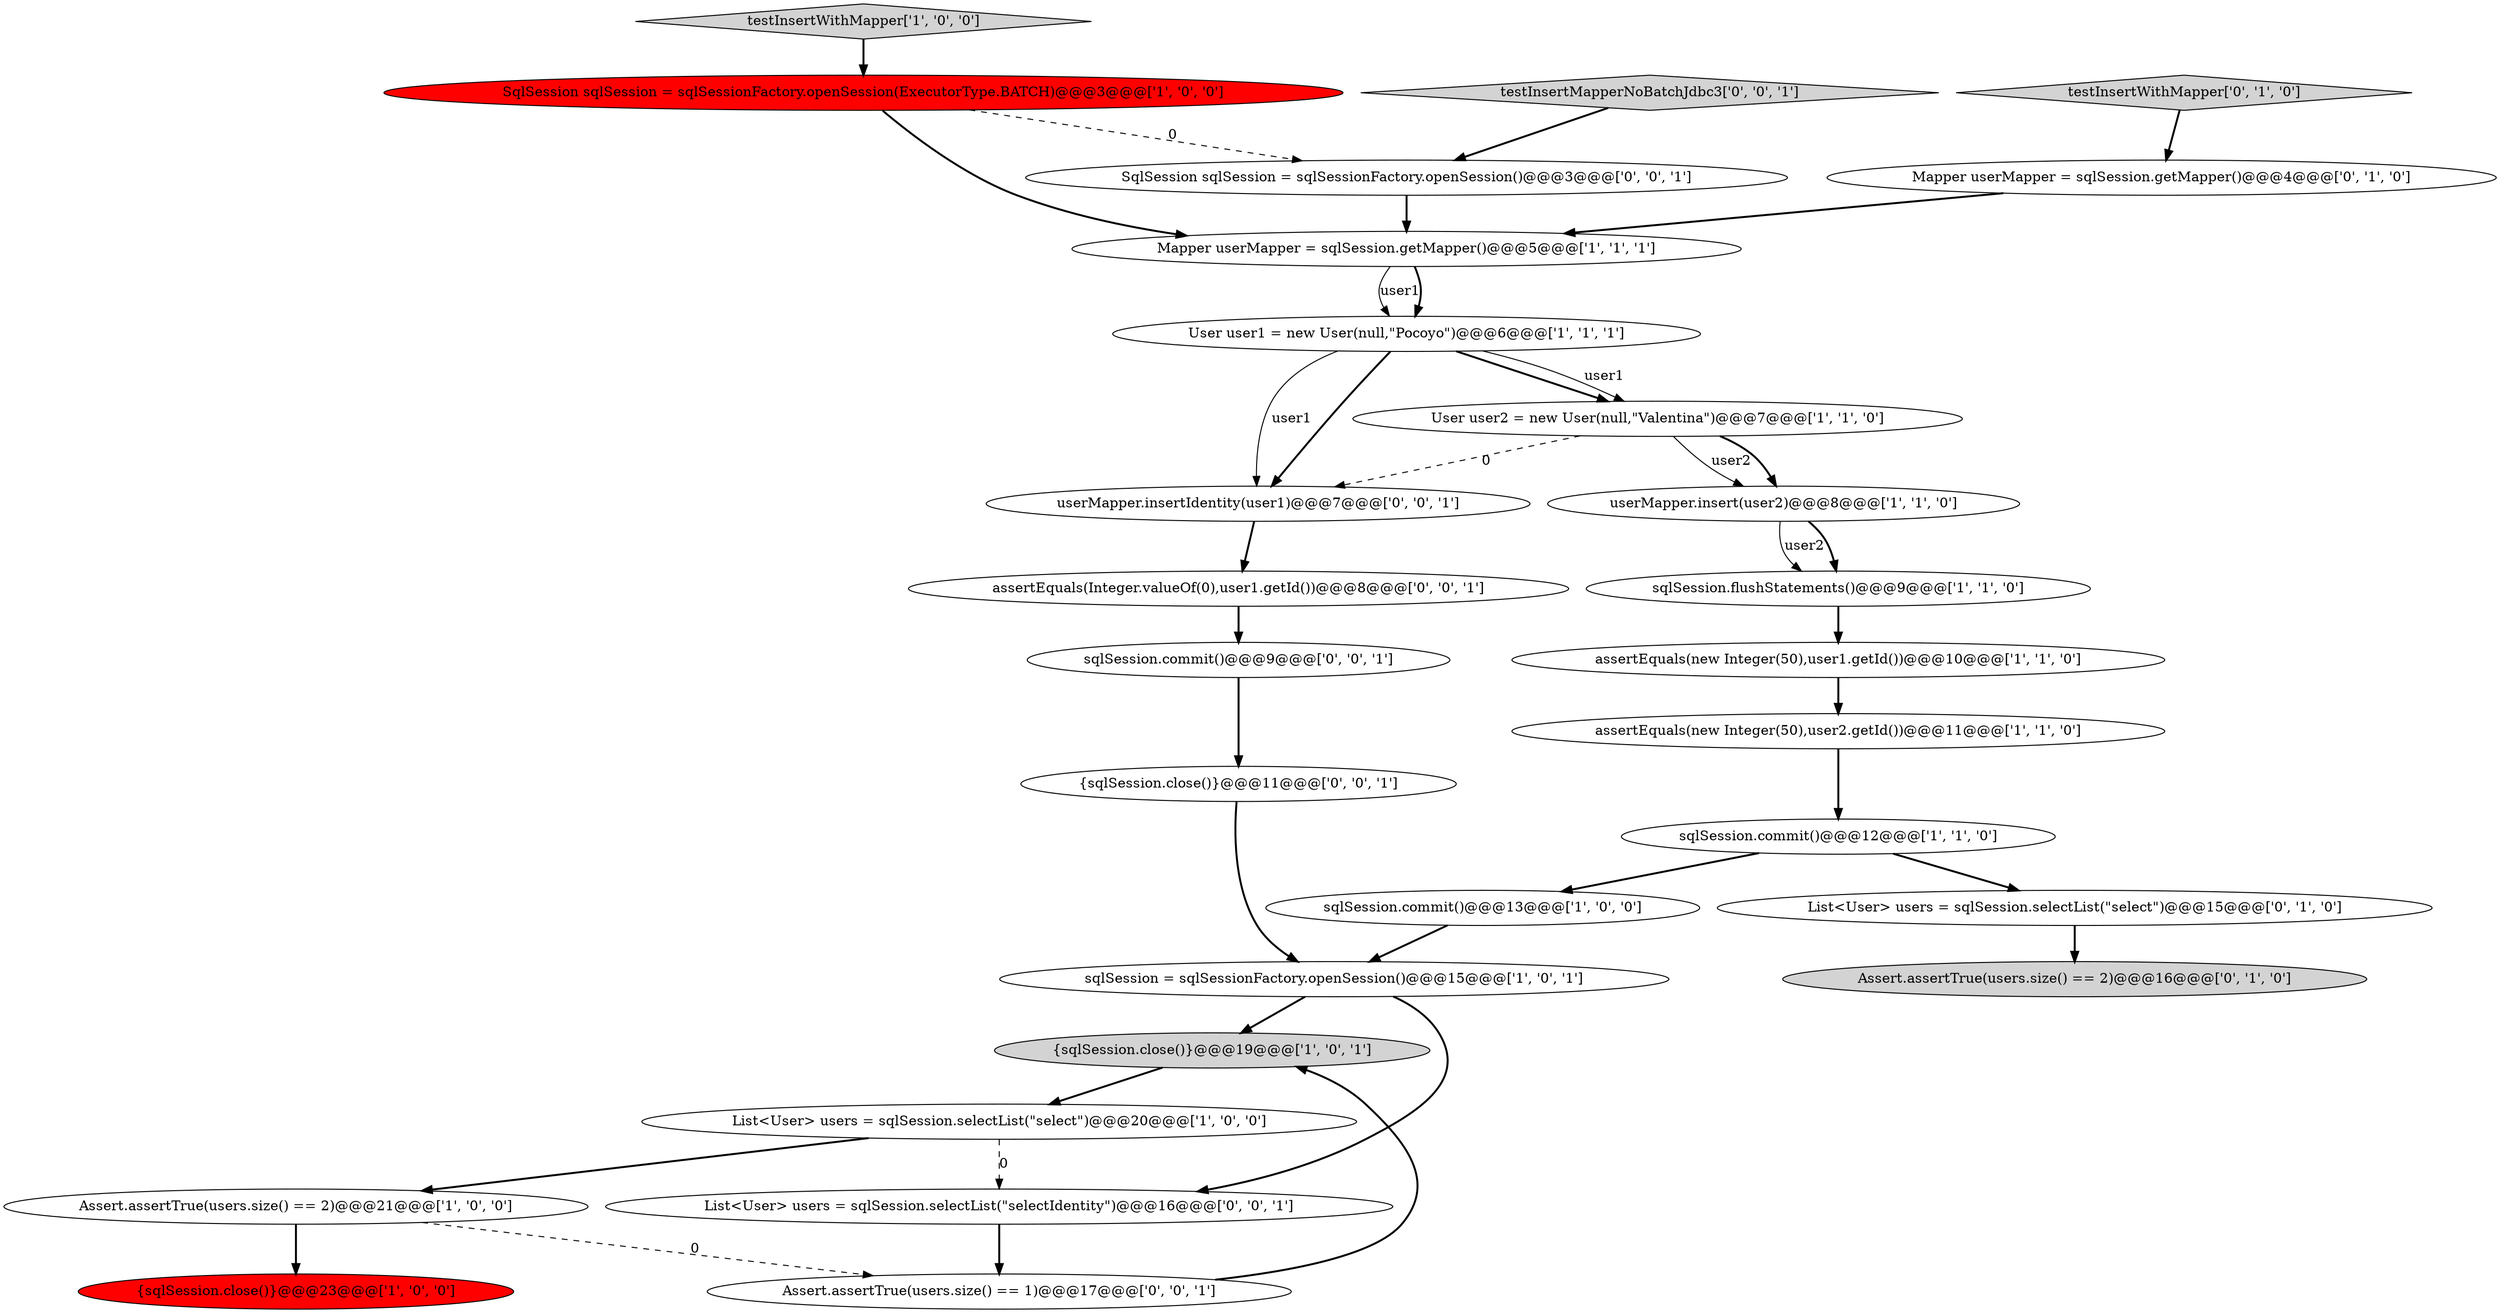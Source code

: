 digraph {
18 [style = filled, label = "Mapper userMapper = sqlSession.getMapper()@@@4@@@['0', '1', '0']", fillcolor = white, shape = ellipse image = "AAA0AAABBB2BBB"];
26 [style = filled, label = "SqlSession sqlSession = sqlSessionFactory.openSession()@@@3@@@['0', '0', '1']", fillcolor = white, shape = ellipse image = "AAA0AAABBB3BBB"];
13 [style = filled, label = "SqlSession sqlSession = sqlSessionFactory.openSession(ExecutorType.BATCH)@@@3@@@['1', '0', '0']", fillcolor = red, shape = ellipse image = "AAA1AAABBB1BBB"];
5 [style = filled, label = "userMapper.insert(user2)@@@8@@@['1', '1', '0']", fillcolor = white, shape = ellipse image = "AAA0AAABBB1BBB"];
16 [style = filled, label = "Assert.assertTrue(users.size() == 2)@@@16@@@['0', '1', '0']", fillcolor = lightgray, shape = ellipse image = "AAA0AAABBB2BBB"];
23 [style = filled, label = "Assert.assertTrue(users.size() == 1)@@@17@@@['0', '0', '1']", fillcolor = white, shape = ellipse image = "AAA0AAABBB3BBB"];
6 [style = filled, label = "sqlSession.commit()@@@13@@@['1', '0', '0']", fillcolor = white, shape = ellipse image = "AAA0AAABBB1BBB"];
27 [style = filled, label = "testInsertMapperNoBatchJdbc3['0', '0', '1']", fillcolor = lightgray, shape = diamond image = "AAA0AAABBB3BBB"];
15 [style = filled, label = "Assert.assertTrue(users.size() == 2)@@@21@@@['1', '0', '0']", fillcolor = white, shape = ellipse image = "AAA0AAABBB1BBB"];
11 [style = filled, label = "User user1 = new User(null,\"Pocoyo\")@@@6@@@['1', '1', '1']", fillcolor = white, shape = ellipse image = "AAA0AAABBB1BBB"];
9 [style = filled, label = "sqlSession = sqlSessionFactory.openSession()@@@15@@@['1', '0', '1']", fillcolor = white, shape = ellipse image = "AAA0AAABBB1BBB"];
10 [style = filled, label = "assertEquals(new Integer(50),user2.getId())@@@11@@@['1', '1', '0']", fillcolor = white, shape = ellipse image = "AAA0AAABBB1BBB"];
12 [style = filled, label = "{sqlSession.close()}@@@23@@@['1', '0', '0']", fillcolor = red, shape = ellipse image = "AAA1AAABBB1BBB"];
24 [style = filled, label = "assertEquals(Integer.valueOf(0),user1.getId())@@@8@@@['0', '0', '1']", fillcolor = white, shape = ellipse image = "AAA0AAABBB3BBB"];
3 [style = filled, label = "testInsertWithMapper['1', '0', '0']", fillcolor = lightgray, shape = diamond image = "AAA0AAABBB1BBB"];
21 [style = filled, label = "userMapper.insertIdentity(user1)@@@7@@@['0', '0', '1']", fillcolor = white, shape = ellipse image = "AAA0AAABBB3BBB"];
19 [style = filled, label = "List<User> users = sqlSession.selectList(\"select\")@@@15@@@['0', '1', '0']", fillcolor = white, shape = ellipse image = "AAA0AAABBB2BBB"];
20 [style = filled, label = "{sqlSession.close()}@@@11@@@['0', '0', '1']", fillcolor = white, shape = ellipse image = "AAA0AAABBB3BBB"];
4 [style = filled, label = "Mapper userMapper = sqlSession.getMapper()@@@5@@@['1', '1', '1']", fillcolor = white, shape = ellipse image = "AAA0AAABBB1BBB"];
0 [style = filled, label = "User user2 = new User(null,\"Valentina\")@@@7@@@['1', '1', '0']", fillcolor = white, shape = ellipse image = "AAA0AAABBB1BBB"];
8 [style = filled, label = "{sqlSession.close()}@@@19@@@['1', '0', '1']", fillcolor = lightgray, shape = ellipse image = "AAA0AAABBB1BBB"];
1 [style = filled, label = "List<User> users = sqlSession.selectList(\"select\")@@@20@@@['1', '0', '0']", fillcolor = white, shape = ellipse image = "AAA0AAABBB1BBB"];
17 [style = filled, label = "testInsertWithMapper['0', '1', '0']", fillcolor = lightgray, shape = diamond image = "AAA0AAABBB2BBB"];
22 [style = filled, label = "List<User> users = sqlSession.selectList(\"selectIdentity\")@@@16@@@['0', '0', '1']", fillcolor = white, shape = ellipse image = "AAA0AAABBB3BBB"];
14 [style = filled, label = "sqlSession.commit()@@@12@@@['1', '1', '0']", fillcolor = white, shape = ellipse image = "AAA0AAABBB1BBB"];
2 [style = filled, label = "assertEquals(new Integer(50),user1.getId())@@@10@@@['1', '1', '0']", fillcolor = white, shape = ellipse image = "AAA0AAABBB1BBB"];
25 [style = filled, label = "sqlSession.commit()@@@9@@@['0', '0', '1']", fillcolor = white, shape = ellipse image = "AAA0AAABBB3BBB"];
7 [style = filled, label = "sqlSession.flushStatements()@@@9@@@['1', '1', '0']", fillcolor = white, shape = ellipse image = "AAA0AAABBB1BBB"];
9->22 [style = bold, label=""];
11->21 [style = solid, label="user1"];
15->23 [style = dashed, label="0"];
10->14 [style = bold, label=""];
20->9 [style = bold, label=""];
1->15 [style = bold, label=""];
11->21 [style = bold, label=""];
4->11 [style = solid, label="user1"];
14->19 [style = bold, label=""];
21->24 [style = bold, label=""];
23->8 [style = bold, label=""];
0->5 [style = solid, label="user2"];
2->10 [style = bold, label=""];
9->8 [style = bold, label=""];
26->4 [style = bold, label=""];
22->23 [style = bold, label=""];
13->26 [style = dashed, label="0"];
1->22 [style = dashed, label="0"];
19->16 [style = bold, label=""];
5->7 [style = solid, label="user2"];
8->1 [style = bold, label=""];
25->20 [style = bold, label=""];
11->0 [style = bold, label=""];
27->26 [style = bold, label=""];
18->4 [style = bold, label=""];
0->21 [style = dashed, label="0"];
7->2 [style = bold, label=""];
24->25 [style = bold, label=""];
3->13 [style = bold, label=""];
5->7 [style = bold, label=""];
15->12 [style = bold, label=""];
6->9 [style = bold, label=""];
4->11 [style = bold, label=""];
11->0 [style = solid, label="user1"];
14->6 [style = bold, label=""];
17->18 [style = bold, label=""];
0->5 [style = bold, label=""];
13->4 [style = bold, label=""];
}
